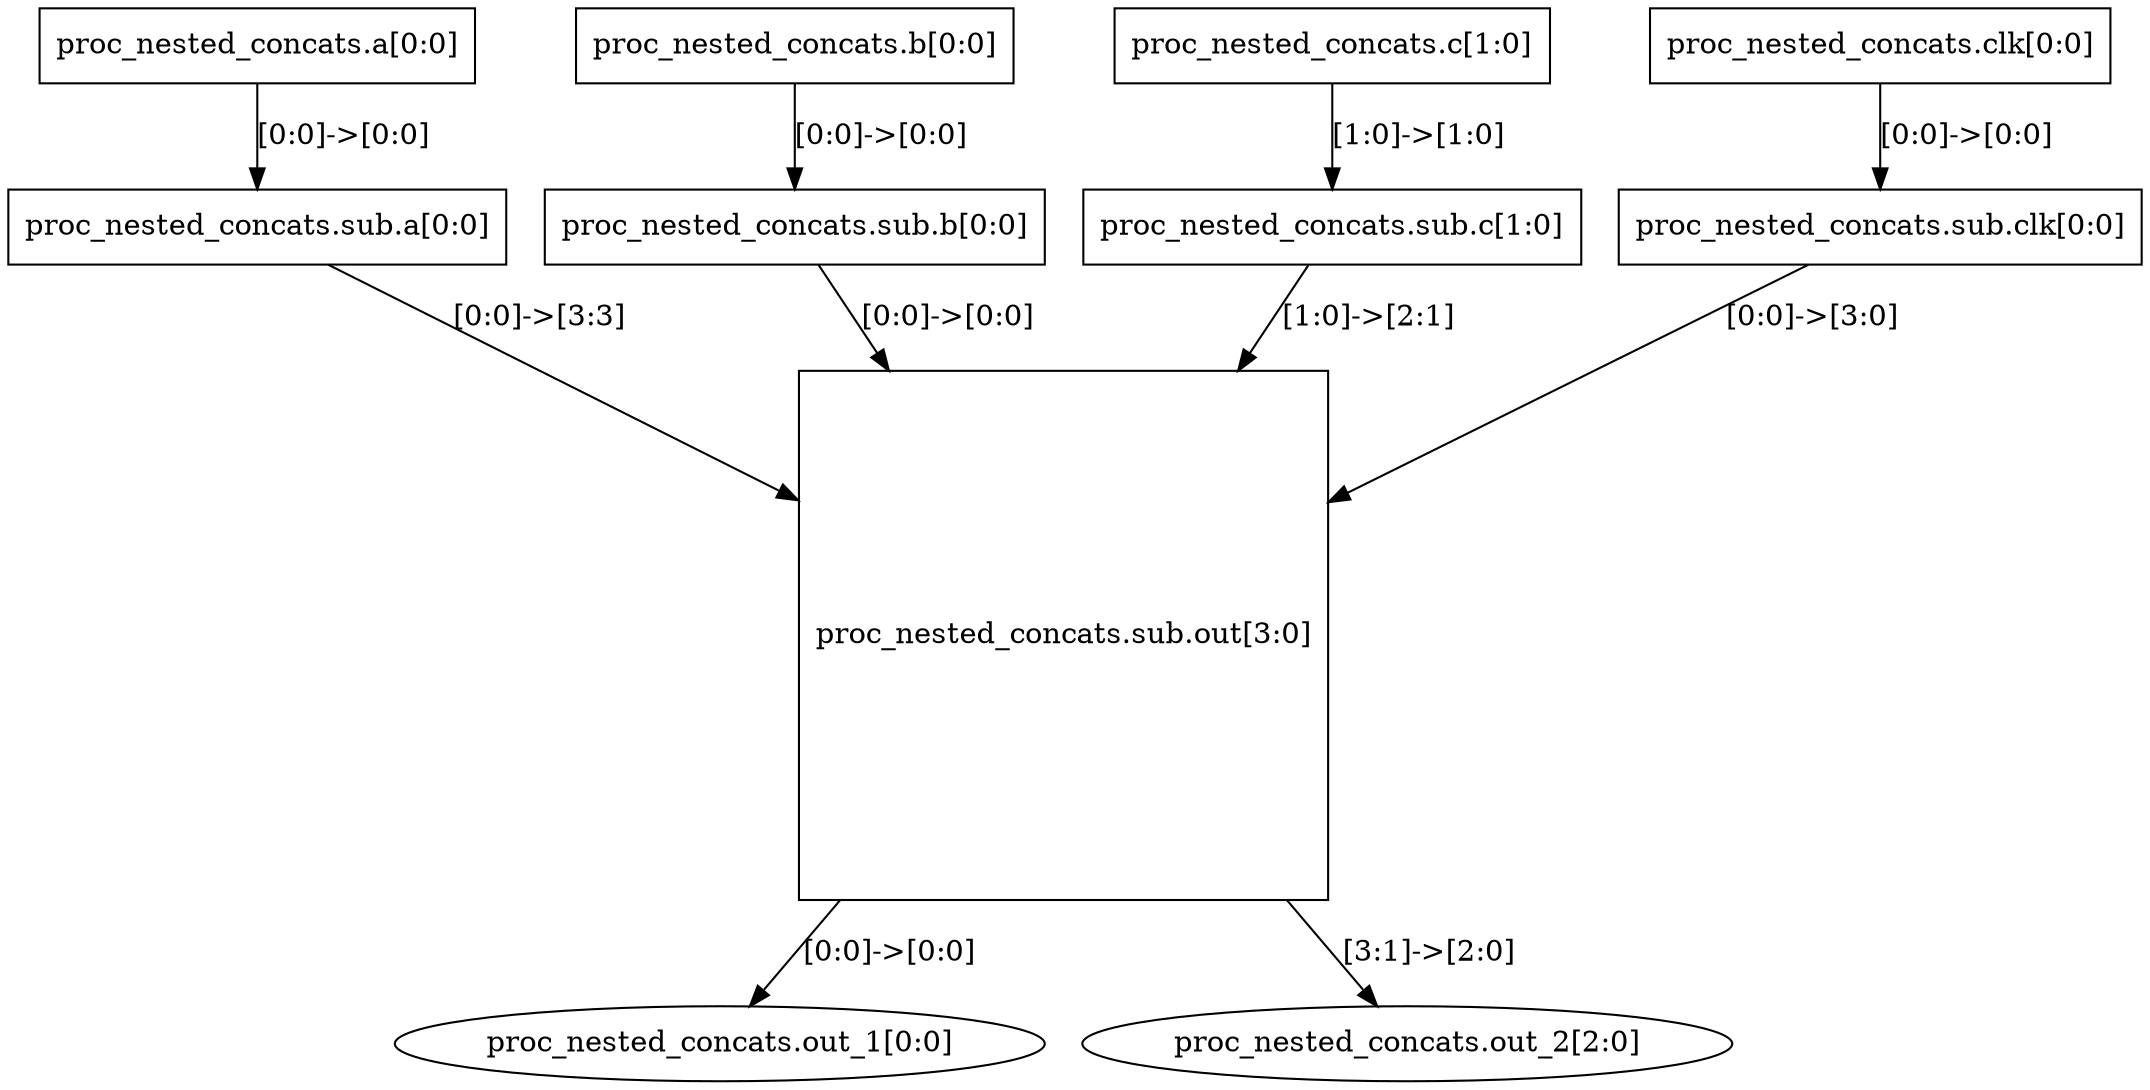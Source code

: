 digraph G {
	"proc_nested_concats.a" -> "proc_nested_concats.sub.a"[label="[0:0]->[0:0]"];
	"proc_nested_concats.b" -> "proc_nested_concats.sub.b"[label="[0:0]->[0:0]"];
	"proc_nested_concats.c" -> "proc_nested_concats.sub.c"[label="[1:0]->[1:0]"];
	"proc_nested_concats.clk" -> "proc_nested_concats.sub.clk"[label="[0:0]->[0:0]"];
	"proc_nested_concats.sub.out" -> "proc_nested_concats.out_1"[label="[0:0]->[0:0]"];
	"proc_nested_concats.sub.out" -> "proc_nested_concats.out_2"[label="[3:1]->[2:0]"];
	"proc_nested_concats.sub.a" -> "proc_nested_concats.sub.out"[label="[0:0]->[3:3]"];
	"proc_nested_concats.sub.c" -> "proc_nested_concats.sub.out"[label="[1:0]->[2:1]"];
	"proc_nested_concats.sub.b" -> "proc_nested_concats.sub.out"[label="[0:0]->[0:0]"];
	"proc_nested_concats.sub.clk" -> "proc_nested_concats.sub.out"[label="[0:0]->[3:0]"];
	"proc_nested_concats.sub.a" [shape=rectangle, label="proc_nested_concats.sub.a[0:0]"];
	"proc_nested_concats.sub.b" [shape=rectangle, label="proc_nested_concats.sub.b[0:0]"];
	"proc_nested_concats.sub.c" [shape=rectangle, label="proc_nested_concats.sub.c[1:0]"];
	"proc_nested_concats.sub.clk" [shape=rectangle, label="proc_nested_concats.sub.clk[0:0]"];
	"proc_nested_concats.sub.out" [shape=square, label="proc_nested_concats.sub.out[3:0]"];
	"proc_nested_concats.a" [shape=rectangle, label="proc_nested_concats.a[0:0]"];
	"proc_nested_concats.b" [shape=rectangle, label="proc_nested_concats.b[0:0]"];
	"proc_nested_concats.c" [shape=rectangle, label="proc_nested_concats.c[1:0]"];
	"proc_nested_concats.clk" [shape=rectangle, label="proc_nested_concats.clk[0:0]"];
	"proc_nested_concats.out_1" [shape=ellipse, label="proc_nested_concats.out_1[0:0]"];
	"proc_nested_concats.out_2" [shape=ellipse, label="proc_nested_concats.out_2[2:0]"];
}
